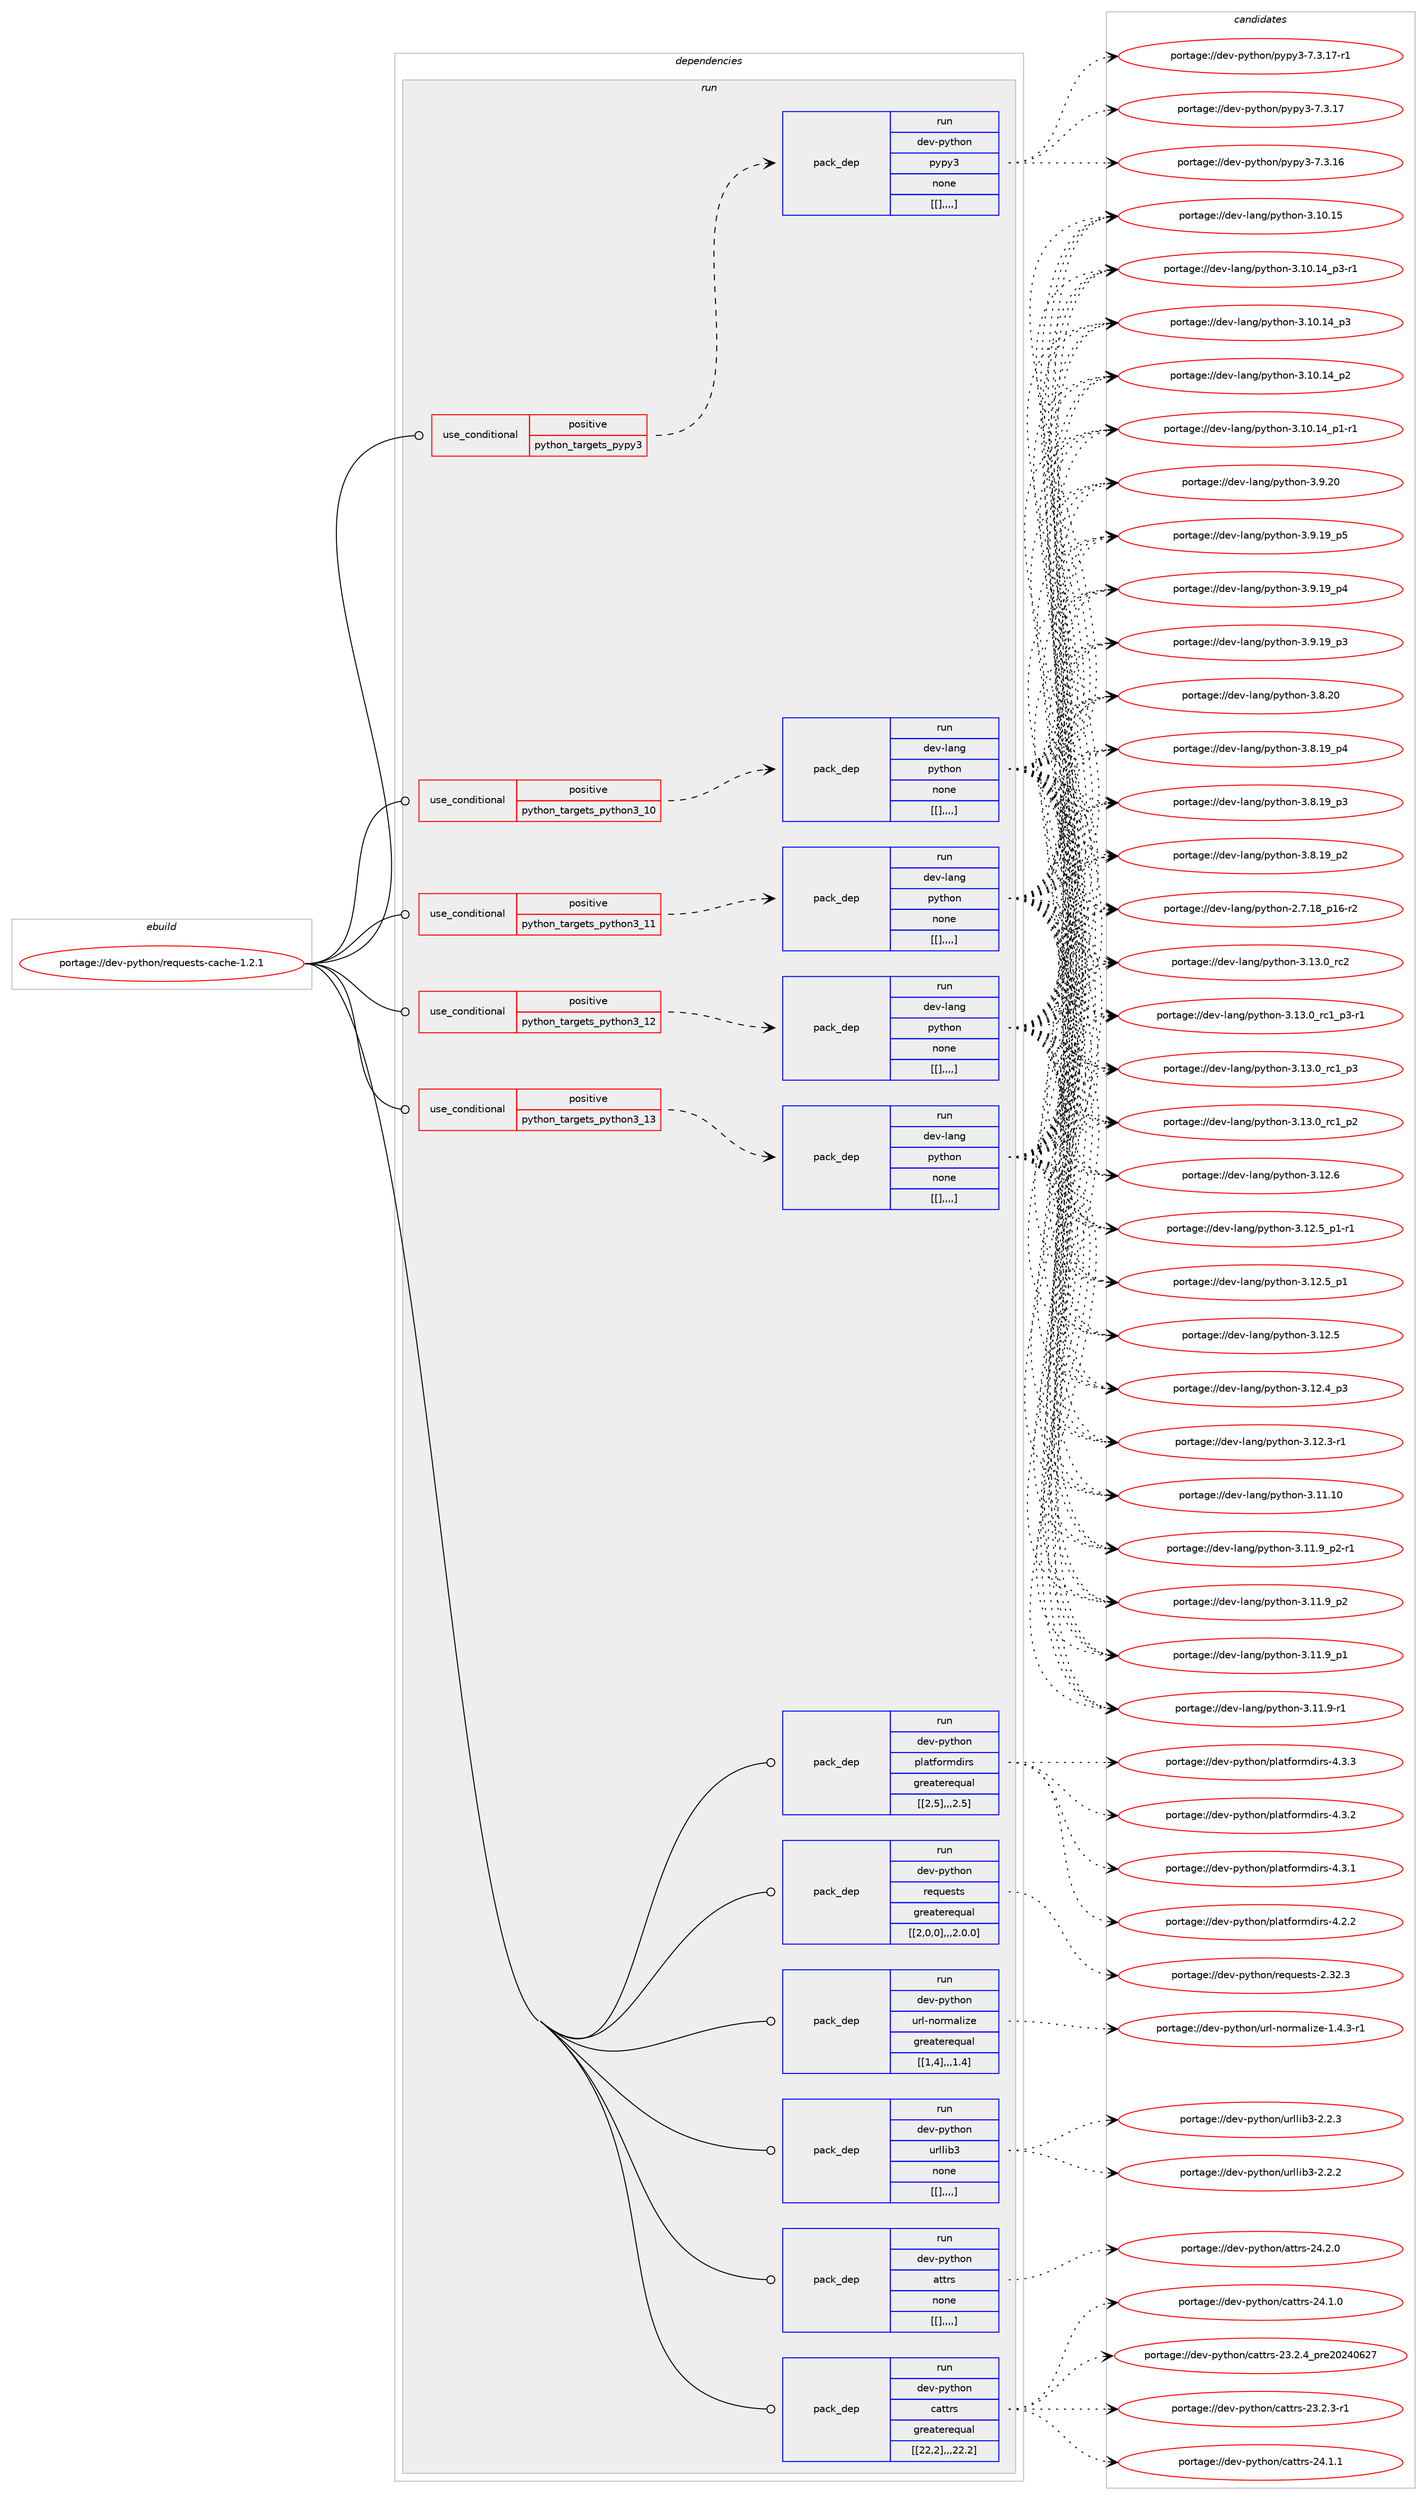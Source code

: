 digraph prolog {

# *************
# Graph options
# *************

newrank=true;
concentrate=true;
compound=true;
graph [rankdir=LR,fontname=Helvetica,fontsize=10,ranksep=1.5];#, ranksep=2.5, nodesep=0.2];
edge  [arrowhead=vee];
node  [fontname=Helvetica,fontsize=10];

# **********
# The ebuild
# **********

subgraph cluster_leftcol {
color=gray;
label=<<i>ebuild</i>>;
id [label="portage://dev-python/requests-cache-1.2.1", color=red, width=4, href="../dev-python/requests-cache-1.2.1.svg"];
}

# ****************
# The dependencies
# ****************

subgraph cluster_midcol {
color=gray;
label=<<i>dependencies</i>>;
subgraph cluster_compile {
fillcolor="#eeeeee";
style=filled;
label=<<i>compile</i>>;
}
subgraph cluster_compileandrun {
fillcolor="#eeeeee";
style=filled;
label=<<i>compile and run</i>>;
}
subgraph cluster_run {
fillcolor="#eeeeee";
style=filled;
label=<<i>run</i>>;
subgraph cond39995 {
dependency163984 [label=<<TABLE BORDER="0" CELLBORDER="1" CELLSPACING="0" CELLPADDING="4"><TR><TD ROWSPAN="3" CELLPADDING="10">use_conditional</TD></TR><TR><TD>positive</TD></TR><TR><TD>python_targets_pypy3</TD></TR></TABLE>>, shape=none, color=red];
subgraph pack122728 {
dependency163985 [label=<<TABLE BORDER="0" CELLBORDER="1" CELLSPACING="0" CELLPADDING="4" WIDTH="220"><TR><TD ROWSPAN="6" CELLPADDING="30">pack_dep</TD></TR><TR><TD WIDTH="110">run</TD></TR><TR><TD>dev-python</TD></TR><TR><TD>pypy3</TD></TR><TR><TD>none</TD></TR><TR><TD>[[],,,,]</TD></TR></TABLE>>, shape=none, color=blue];
}
dependency163984:e -> dependency163985:w [weight=20,style="dashed",arrowhead="vee"];
}
id:e -> dependency163984:w [weight=20,style="solid",arrowhead="odot"];
subgraph cond39996 {
dependency163986 [label=<<TABLE BORDER="0" CELLBORDER="1" CELLSPACING="0" CELLPADDING="4"><TR><TD ROWSPAN="3" CELLPADDING="10">use_conditional</TD></TR><TR><TD>positive</TD></TR><TR><TD>python_targets_python3_10</TD></TR></TABLE>>, shape=none, color=red];
subgraph pack122729 {
dependency163987 [label=<<TABLE BORDER="0" CELLBORDER="1" CELLSPACING="0" CELLPADDING="4" WIDTH="220"><TR><TD ROWSPAN="6" CELLPADDING="30">pack_dep</TD></TR><TR><TD WIDTH="110">run</TD></TR><TR><TD>dev-lang</TD></TR><TR><TD>python</TD></TR><TR><TD>none</TD></TR><TR><TD>[[],,,,]</TD></TR></TABLE>>, shape=none, color=blue];
}
dependency163986:e -> dependency163987:w [weight=20,style="dashed",arrowhead="vee"];
}
id:e -> dependency163986:w [weight=20,style="solid",arrowhead="odot"];
subgraph cond39997 {
dependency163988 [label=<<TABLE BORDER="0" CELLBORDER="1" CELLSPACING="0" CELLPADDING="4"><TR><TD ROWSPAN="3" CELLPADDING="10">use_conditional</TD></TR><TR><TD>positive</TD></TR><TR><TD>python_targets_python3_11</TD></TR></TABLE>>, shape=none, color=red];
subgraph pack122730 {
dependency163989 [label=<<TABLE BORDER="0" CELLBORDER="1" CELLSPACING="0" CELLPADDING="4" WIDTH="220"><TR><TD ROWSPAN="6" CELLPADDING="30">pack_dep</TD></TR><TR><TD WIDTH="110">run</TD></TR><TR><TD>dev-lang</TD></TR><TR><TD>python</TD></TR><TR><TD>none</TD></TR><TR><TD>[[],,,,]</TD></TR></TABLE>>, shape=none, color=blue];
}
dependency163988:e -> dependency163989:w [weight=20,style="dashed",arrowhead="vee"];
}
id:e -> dependency163988:w [weight=20,style="solid",arrowhead="odot"];
subgraph cond39998 {
dependency163990 [label=<<TABLE BORDER="0" CELLBORDER="1" CELLSPACING="0" CELLPADDING="4"><TR><TD ROWSPAN="3" CELLPADDING="10">use_conditional</TD></TR><TR><TD>positive</TD></TR><TR><TD>python_targets_python3_12</TD></TR></TABLE>>, shape=none, color=red];
subgraph pack122731 {
dependency163991 [label=<<TABLE BORDER="0" CELLBORDER="1" CELLSPACING="0" CELLPADDING="4" WIDTH="220"><TR><TD ROWSPAN="6" CELLPADDING="30">pack_dep</TD></TR><TR><TD WIDTH="110">run</TD></TR><TR><TD>dev-lang</TD></TR><TR><TD>python</TD></TR><TR><TD>none</TD></TR><TR><TD>[[],,,,]</TD></TR></TABLE>>, shape=none, color=blue];
}
dependency163990:e -> dependency163991:w [weight=20,style="dashed",arrowhead="vee"];
}
id:e -> dependency163990:w [weight=20,style="solid",arrowhead="odot"];
subgraph cond39999 {
dependency163992 [label=<<TABLE BORDER="0" CELLBORDER="1" CELLSPACING="0" CELLPADDING="4"><TR><TD ROWSPAN="3" CELLPADDING="10">use_conditional</TD></TR><TR><TD>positive</TD></TR><TR><TD>python_targets_python3_13</TD></TR></TABLE>>, shape=none, color=red];
subgraph pack122732 {
dependency163993 [label=<<TABLE BORDER="0" CELLBORDER="1" CELLSPACING="0" CELLPADDING="4" WIDTH="220"><TR><TD ROWSPAN="6" CELLPADDING="30">pack_dep</TD></TR><TR><TD WIDTH="110">run</TD></TR><TR><TD>dev-lang</TD></TR><TR><TD>python</TD></TR><TR><TD>none</TD></TR><TR><TD>[[],,,,]</TD></TR></TABLE>>, shape=none, color=blue];
}
dependency163992:e -> dependency163993:w [weight=20,style="dashed",arrowhead="vee"];
}
id:e -> dependency163992:w [weight=20,style="solid",arrowhead="odot"];
subgraph pack122733 {
dependency163994 [label=<<TABLE BORDER="0" CELLBORDER="1" CELLSPACING="0" CELLPADDING="4" WIDTH="220"><TR><TD ROWSPAN="6" CELLPADDING="30">pack_dep</TD></TR><TR><TD WIDTH="110">run</TD></TR><TR><TD>dev-python</TD></TR><TR><TD>attrs</TD></TR><TR><TD>none</TD></TR><TR><TD>[[],,,,]</TD></TR></TABLE>>, shape=none, color=blue];
}
id:e -> dependency163994:w [weight=20,style="solid",arrowhead="odot"];
subgraph pack122734 {
dependency163995 [label=<<TABLE BORDER="0" CELLBORDER="1" CELLSPACING="0" CELLPADDING="4" WIDTH="220"><TR><TD ROWSPAN="6" CELLPADDING="30">pack_dep</TD></TR><TR><TD WIDTH="110">run</TD></TR><TR><TD>dev-python</TD></TR><TR><TD>cattrs</TD></TR><TR><TD>greaterequal</TD></TR><TR><TD>[[22,2],,,22.2]</TD></TR></TABLE>>, shape=none, color=blue];
}
id:e -> dependency163995:w [weight=20,style="solid",arrowhead="odot"];
subgraph pack122735 {
dependency163996 [label=<<TABLE BORDER="0" CELLBORDER="1" CELLSPACING="0" CELLPADDING="4" WIDTH="220"><TR><TD ROWSPAN="6" CELLPADDING="30">pack_dep</TD></TR><TR><TD WIDTH="110">run</TD></TR><TR><TD>dev-python</TD></TR><TR><TD>platformdirs</TD></TR><TR><TD>greaterequal</TD></TR><TR><TD>[[2,5],,,2.5]</TD></TR></TABLE>>, shape=none, color=blue];
}
id:e -> dependency163996:w [weight=20,style="solid",arrowhead="odot"];
subgraph pack122736 {
dependency163997 [label=<<TABLE BORDER="0" CELLBORDER="1" CELLSPACING="0" CELLPADDING="4" WIDTH="220"><TR><TD ROWSPAN="6" CELLPADDING="30">pack_dep</TD></TR><TR><TD WIDTH="110">run</TD></TR><TR><TD>dev-python</TD></TR><TR><TD>requests</TD></TR><TR><TD>greaterequal</TD></TR><TR><TD>[[2,0,0],,,2.0.0]</TD></TR></TABLE>>, shape=none, color=blue];
}
id:e -> dependency163997:w [weight=20,style="solid",arrowhead="odot"];
subgraph pack122737 {
dependency163998 [label=<<TABLE BORDER="0" CELLBORDER="1" CELLSPACING="0" CELLPADDING="4" WIDTH="220"><TR><TD ROWSPAN="6" CELLPADDING="30">pack_dep</TD></TR><TR><TD WIDTH="110">run</TD></TR><TR><TD>dev-python</TD></TR><TR><TD>url-normalize</TD></TR><TR><TD>greaterequal</TD></TR><TR><TD>[[1,4],,,1.4]</TD></TR></TABLE>>, shape=none, color=blue];
}
id:e -> dependency163998:w [weight=20,style="solid",arrowhead="odot"];
subgraph pack122738 {
dependency163999 [label=<<TABLE BORDER="0" CELLBORDER="1" CELLSPACING="0" CELLPADDING="4" WIDTH="220"><TR><TD ROWSPAN="6" CELLPADDING="30">pack_dep</TD></TR><TR><TD WIDTH="110">run</TD></TR><TR><TD>dev-python</TD></TR><TR><TD>urllib3</TD></TR><TR><TD>none</TD></TR><TR><TD>[[],,,,]</TD></TR></TABLE>>, shape=none, color=blue];
}
id:e -> dependency163999:w [weight=20,style="solid",arrowhead="odot"];
}
}

# **************
# The candidates
# **************

subgraph cluster_choices {
rank=same;
color=gray;
label=<<i>candidates</i>>;

subgraph choice122728 {
color=black;
nodesep=1;
choice100101118451121211161041111104711212111212151455546514649554511449 [label="portage://dev-python/pypy3-7.3.17-r1", color=red, width=4,href="../dev-python/pypy3-7.3.17-r1.svg"];
choice10010111845112121116104111110471121211121215145554651464955 [label="portage://dev-python/pypy3-7.3.17", color=red, width=4,href="../dev-python/pypy3-7.3.17.svg"];
choice10010111845112121116104111110471121211121215145554651464954 [label="portage://dev-python/pypy3-7.3.16", color=red, width=4,href="../dev-python/pypy3-7.3.16.svg"];
dependency163985:e -> choice100101118451121211161041111104711212111212151455546514649554511449:w [style=dotted,weight="100"];
dependency163985:e -> choice10010111845112121116104111110471121211121215145554651464955:w [style=dotted,weight="100"];
dependency163985:e -> choice10010111845112121116104111110471121211121215145554651464954:w [style=dotted,weight="100"];
}
subgraph choice122729 {
color=black;
nodesep=1;
choice10010111845108971101034711212111610411111045514649514648951149950 [label="portage://dev-lang/python-3.13.0_rc2", color=red, width=4,href="../dev-lang/python-3.13.0_rc2.svg"];
choice1001011184510897110103471121211161041111104551464951464895114994995112514511449 [label="portage://dev-lang/python-3.13.0_rc1_p3-r1", color=red, width=4,href="../dev-lang/python-3.13.0_rc1_p3-r1.svg"];
choice100101118451089711010347112121116104111110455146495146489511499499511251 [label="portage://dev-lang/python-3.13.0_rc1_p3", color=red, width=4,href="../dev-lang/python-3.13.0_rc1_p3.svg"];
choice100101118451089711010347112121116104111110455146495146489511499499511250 [label="portage://dev-lang/python-3.13.0_rc1_p2", color=red, width=4,href="../dev-lang/python-3.13.0_rc1_p2.svg"];
choice10010111845108971101034711212111610411111045514649504654 [label="portage://dev-lang/python-3.12.6", color=red, width=4,href="../dev-lang/python-3.12.6.svg"];
choice1001011184510897110103471121211161041111104551464950465395112494511449 [label="portage://dev-lang/python-3.12.5_p1-r1", color=red, width=4,href="../dev-lang/python-3.12.5_p1-r1.svg"];
choice100101118451089711010347112121116104111110455146495046539511249 [label="portage://dev-lang/python-3.12.5_p1", color=red, width=4,href="../dev-lang/python-3.12.5_p1.svg"];
choice10010111845108971101034711212111610411111045514649504653 [label="portage://dev-lang/python-3.12.5", color=red, width=4,href="../dev-lang/python-3.12.5.svg"];
choice100101118451089711010347112121116104111110455146495046529511251 [label="portage://dev-lang/python-3.12.4_p3", color=red, width=4,href="../dev-lang/python-3.12.4_p3.svg"];
choice100101118451089711010347112121116104111110455146495046514511449 [label="portage://dev-lang/python-3.12.3-r1", color=red, width=4,href="../dev-lang/python-3.12.3-r1.svg"];
choice1001011184510897110103471121211161041111104551464949464948 [label="portage://dev-lang/python-3.11.10", color=red, width=4,href="../dev-lang/python-3.11.10.svg"];
choice1001011184510897110103471121211161041111104551464949465795112504511449 [label="portage://dev-lang/python-3.11.9_p2-r1", color=red, width=4,href="../dev-lang/python-3.11.9_p2-r1.svg"];
choice100101118451089711010347112121116104111110455146494946579511250 [label="portage://dev-lang/python-3.11.9_p2", color=red, width=4,href="../dev-lang/python-3.11.9_p2.svg"];
choice100101118451089711010347112121116104111110455146494946579511249 [label="portage://dev-lang/python-3.11.9_p1", color=red, width=4,href="../dev-lang/python-3.11.9_p1.svg"];
choice100101118451089711010347112121116104111110455146494946574511449 [label="portage://dev-lang/python-3.11.9-r1", color=red, width=4,href="../dev-lang/python-3.11.9-r1.svg"];
choice1001011184510897110103471121211161041111104551464948464953 [label="portage://dev-lang/python-3.10.15", color=red, width=4,href="../dev-lang/python-3.10.15.svg"];
choice100101118451089711010347112121116104111110455146494846495295112514511449 [label="portage://dev-lang/python-3.10.14_p3-r1", color=red, width=4,href="../dev-lang/python-3.10.14_p3-r1.svg"];
choice10010111845108971101034711212111610411111045514649484649529511251 [label="portage://dev-lang/python-3.10.14_p3", color=red, width=4,href="../dev-lang/python-3.10.14_p3.svg"];
choice10010111845108971101034711212111610411111045514649484649529511250 [label="portage://dev-lang/python-3.10.14_p2", color=red, width=4,href="../dev-lang/python-3.10.14_p2.svg"];
choice100101118451089711010347112121116104111110455146494846495295112494511449 [label="portage://dev-lang/python-3.10.14_p1-r1", color=red, width=4,href="../dev-lang/python-3.10.14_p1-r1.svg"];
choice10010111845108971101034711212111610411111045514657465048 [label="portage://dev-lang/python-3.9.20", color=red, width=4,href="../dev-lang/python-3.9.20.svg"];
choice100101118451089711010347112121116104111110455146574649579511253 [label="portage://dev-lang/python-3.9.19_p5", color=red, width=4,href="../dev-lang/python-3.9.19_p5.svg"];
choice100101118451089711010347112121116104111110455146574649579511252 [label="portage://dev-lang/python-3.9.19_p4", color=red, width=4,href="../dev-lang/python-3.9.19_p4.svg"];
choice100101118451089711010347112121116104111110455146574649579511251 [label="portage://dev-lang/python-3.9.19_p3", color=red, width=4,href="../dev-lang/python-3.9.19_p3.svg"];
choice10010111845108971101034711212111610411111045514656465048 [label="portage://dev-lang/python-3.8.20", color=red, width=4,href="../dev-lang/python-3.8.20.svg"];
choice100101118451089711010347112121116104111110455146564649579511252 [label="portage://dev-lang/python-3.8.19_p4", color=red, width=4,href="../dev-lang/python-3.8.19_p4.svg"];
choice100101118451089711010347112121116104111110455146564649579511251 [label="portage://dev-lang/python-3.8.19_p3", color=red, width=4,href="../dev-lang/python-3.8.19_p3.svg"];
choice100101118451089711010347112121116104111110455146564649579511250 [label="portage://dev-lang/python-3.8.19_p2", color=red, width=4,href="../dev-lang/python-3.8.19_p2.svg"];
choice100101118451089711010347112121116104111110455046554649569511249544511450 [label="portage://dev-lang/python-2.7.18_p16-r2", color=red, width=4,href="../dev-lang/python-2.7.18_p16-r2.svg"];
dependency163987:e -> choice10010111845108971101034711212111610411111045514649514648951149950:w [style=dotted,weight="100"];
dependency163987:e -> choice1001011184510897110103471121211161041111104551464951464895114994995112514511449:w [style=dotted,weight="100"];
dependency163987:e -> choice100101118451089711010347112121116104111110455146495146489511499499511251:w [style=dotted,weight="100"];
dependency163987:e -> choice100101118451089711010347112121116104111110455146495146489511499499511250:w [style=dotted,weight="100"];
dependency163987:e -> choice10010111845108971101034711212111610411111045514649504654:w [style=dotted,weight="100"];
dependency163987:e -> choice1001011184510897110103471121211161041111104551464950465395112494511449:w [style=dotted,weight="100"];
dependency163987:e -> choice100101118451089711010347112121116104111110455146495046539511249:w [style=dotted,weight="100"];
dependency163987:e -> choice10010111845108971101034711212111610411111045514649504653:w [style=dotted,weight="100"];
dependency163987:e -> choice100101118451089711010347112121116104111110455146495046529511251:w [style=dotted,weight="100"];
dependency163987:e -> choice100101118451089711010347112121116104111110455146495046514511449:w [style=dotted,weight="100"];
dependency163987:e -> choice1001011184510897110103471121211161041111104551464949464948:w [style=dotted,weight="100"];
dependency163987:e -> choice1001011184510897110103471121211161041111104551464949465795112504511449:w [style=dotted,weight="100"];
dependency163987:e -> choice100101118451089711010347112121116104111110455146494946579511250:w [style=dotted,weight="100"];
dependency163987:e -> choice100101118451089711010347112121116104111110455146494946579511249:w [style=dotted,weight="100"];
dependency163987:e -> choice100101118451089711010347112121116104111110455146494946574511449:w [style=dotted,weight="100"];
dependency163987:e -> choice1001011184510897110103471121211161041111104551464948464953:w [style=dotted,weight="100"];
dependency163987:e -> choice100101118451089711010347112121116104111110455146494846495295112514511449:w [style=dotted,weight="100"];
dependency163987:e -> choice10010111845108971101034711212111610411111045514649484649529511251:w [style=dotted,weight="100"];
dependency163987:e -> choice10010111845108971101034711212111610411111045514649484649529511250:w [style=dotted,weight="100"];
dependency163987:e -> choice100101118451089711010347112121116104111110455146494846495295112494511449:w [style=dotted,weight="100"];
dependency163987:e -> choice10010111845108971101034711212111610411111045514657465048:w [style=dotted,weight="100"];
dependency163987:e -> choice100101118451089711010347112121116104111110455146574649579511253:w [style=dotted,weight="100"];
dependency163987:e -> choice100101118451089711010347112121116104111110455146574649579511252:w [style=dotted,weight="100"];
dependency163987:e -> choice100101118451089711010347112121116104111110455146574649579511251:w [style=dotted,weight="100"];
dependency163987:e -> choice10010111845108971101034711212111610411111045514656465048:w [style=dotted,weight="100"];
dependency163987:e -> choice100101118451089711010347112121116104111110455146564649579511252:w [style=dotted,weight="100"];
dependency163987:e -> choice100101118451089711010347112121116104111110455146564649579511251:w [style=dotted,weight="100"];
dependency163987:e -> choice100101118451089711010347112121116104111110455146564649579511250:w [style=dotted,weight="100"];
dependency163987:e -> choice100101118451089711010347112121116104111110455046554649569511249544511450:w [style=dotted,weight="100"];
}
subgraph choice122730 {
color=black;
nodesep=1;
choice10010111845108971101034711212111610411111045514649514648951149950 [label="portage://dev-lang/python-3.13.0_rc2", color=red, width=4,href="../dev-lang/python-3.13.0_rc2.svg"];
choice1001011184510897110103471121211161041111104551464951464895114994995112514511449 [label="portage://dev-lang/python-3.13.0_rc1_p3-r1", color=red, width=4,href="../dev-lang/python-3.13.0_rc1_p3-r1.svg"];
choice100101118451089711010347112121116104111110455146495146489511499499511251 [label="portage://dev-lang/python-3.13.0_rc1_p3", color=red, width=4,href="../dev-lang/python-3.13.0_rc1_p3.svg"];
choice100101118451089711010347112121116104111110455146495146489511499499511250 [label="portage://dev-lang/python-3.13.0_rc1_p2", color=red, width=4,href="../dev-lang/python-3.13.0_rc1_p2.svg"];
choice10010111845108971101034711212111610411111045514649504654 [label="portage://dev-lang/python-3.12.6", color=red, width=4,href="../dev-lang/python-3.12.6.svg"];
choice1001011184510897110103471121211161041111104551464950465395112494511449 [label="portage://dev-lang/python-3.12.5_p1-r1", color=red, width=4,href="../dev-lang/python-3.12.5_p1-r1.svg"];
choice100101118451089711010347112121116104111110455146495046539511249 [label="portage://dev-lang/python-3.12.5_p1", color=red, width=4,href="../dev-lang/python-3.12.5_p1.svg"];
choice10010111845108971101034711212111610411111045514649504653 [label="portage://dev-lang/python-3.12.5", color=red, width=4,href="../dev-lang/python-3.12.5.svg"];
choice100101118451089711010347112121116104111110455146495046529511251 [label="portage://dev-lang/python-3.12.4_p3", color=red, width=4,href="../dev-lang/python-3.12.4_p3.svg"];
choice100101118451089711010347112121116104111110455146495046514511449 [label="portage://dev-lang/python-3.12.3-r1", color=red, width=4,href="../dev-lang/python-3.12.3-r1.svg"];
choice1001011184510897110103471121211161041111104551464949464948 [label="portage://dev-lang/python-3.11.10", color=red, width=4,href="../dev-lang/python-3.11.10.svg"];
choice1001011184510897110103471121211161041111104551464949465795112504511449 [label="portage://dev-lang/python-3.11.9_p2-r1", color=red, width=4,href="../dev-lang/python-3.11.9_p2-r1.svg"];
choice100101118451089711010347112121116104111110455146494946579511250 [label="portage://dev-lang/python-3.11.9_p2", color=red, width=4,href="../dev-lang/python-3.11.9_p2.svg"];
choice100101118451089711010347112121116104111110455146494946579511249 [label="portage://dev-lang/python-3.11.9_p1", color=red, width=4,href="../dev-lang/python-3.11.9_p1.svg"];
choice100101118451089711010347112121116104111110455146494946574511449 [label="portage://dev-lang/python-3.11.9-r1", color=red, width=4,href="../dev-lang/python-3.11.9-r1.svg"];
choice1001011184510897110103471121211161041111104551464948464953 [label="portage://dev-lang/python-3.10.15", color=red, width=4,href="../dev-lang/python-3.10.15.svg"];
choice100101118451089711010347112121116104111110455146494846495295112514511449 [label="portage://dev-lang/python-3.10.14_p3-r1", color=red, width=4,href="../dev-lang/python-3.10.14_p3-r1.svg"];
choice10010111845108971101034711212111610411111045514649484649529511251 [label="portage://dev-lang/python-3.10.14_p3", color=red, width=4,href="../dev-lang/python-3.10.14_p3.svg"];
choice10010111845108971101034711212111610411111045514649484649529511250 [label="portage://dev-lang/python-3.10.14_p2", color=red, width=4,href="../dev-lang/python-3.10.14_p2.svg"];
choice100101118451089711010347112121116104111110455146494846495295112494511449 [label="portage://dev-lang/python-3.10.14_p1-r1", color=red, width=4,href="../dev-lang/python-3.10.14_p1-r1.svg"];
choice10010111845108971101034711212111610411111045514657465048 [label="portage://dev-lang/python-3.9.20", color=red, width=4,href="../dev-lang/python-3.9.20.svg"];
choice100101118451089711010347112121116104111110455146574649579511253 [label="portage://dev-lang/python-3.9.19_p5", color=red, width=4,href="../dev-lang/python-3.9.19_p5.svg"];
choice100101118451089711010347112121116104111110455146574649579511252 [label="portage://dev-lang/python-3.9.19_p4", color=red, width=4,href="../dev-lang/python-3.9.19_p4.svg"];
choice100101118451089711010347112121116104111110455146574649579511251 [label="portage://dev-lang/python-3.9.19_p3", color=red, width=4,href="../dev-lang/python-3.9.19_p3.svg"];
choice10010111845108971101034711212111610411111045514656465048 [label="portage://dev-lang/python-3.8.20", color=red, width=4,href="../dev-lang/python-3.8.20.svg"];
choice100101118451089711010347112121116104111110455146564649579511252 [label="portage://dev-lang/python-3.8.19_p4", color=red, width=4,href="../dev-lang/python-3.8.19_p4.svg"];
choice100101118451089711010347112121116104111110455146564649579511251 [label="portage://dev-lang/python-3.8.19_p3", color=red, width=4,href="../dev-lang/python-3.8.19_p3.svg"];
choice100101118451089711010347112121116104111110455146564649579511250 [label="portage://dev-lang/python-3.8.19_p2", color=red, width=4,href="../dev-lang/python-3.8.19_p2.svg"];
choice100101118451089711010347112121116104111110455046554649569511249544511450 [label="portage://dev-lang/python-2.7.18_p16-r2", color=red, width=4,href="../dev-lang/python-2.7.18_p16-r2.svg"];
dependency163989:e -> choice10010111845108971101034711212111610411111045514649514648951149950:w [style=dotted,weight="100"];
dependency163989:e -> choice1001011184510897110103471121211161041111104551464951464895114994995112514511449:w [style=dotted,weight="100"];
dependency163989:e -> choice100101118451089711010347112121116104111110455146495146489511499499511251:w [style=dotted,weight="100"];
dependency163989:e -> choice100101118451089711010347112121116104111110455146495146489511499499511250:w [style=dotted,weight="100"];
dependency163989:e -> choice10010111845108971101034711212111610411111045514649504654:w [style=dotted,weight="100"];
dependency163989:e -> choice1001011184510897110103471121211161041111104551464950465395112494511449:w [style=dotted,weight="100"];
dependency163989:e -> choice100101118451089711010347112121116104111110455146495046539511249:w [style=dotted,weight="100"];
dependency163989:e -> choice10010111845108971101034711212111610411111045514649504653:w [style=dotted,weight="100"];
dependency163989:e -> choice100101118451089711010347112121116104111110455146495046529511251:w [style=dotted,weight="100"];
dependency163989:e -> choice100101118451089711010347112121116104111110455146495046514511449:w [style=dotted,weight="100"];
dependency163989:e -> choice1001011184510897110103471121211161041111104551464949464948:w [style=dotted,weight="100"];
dependency163989:e -> choice1001011184510897110103471121211161041111104551464949465795112504511449:w [style=dotted,weight="100"];
dependency163989:e -> choice100101118451089711010347112121116104111110455146494946579511250:w [style=dotted,weight="100"];
dependency163989:e -> choice100101118451089711010347112121116104111110455146494946579511249:w [style=dotted,weight="100"];
dependency163989:e -> choice100101118451089711010347112121116104111110455146494946574511449:w [style=dotted,weight="100"];
dependency163989:e -> choice1001011184510897110103471121211161041111104551464948464953:w [style=dotted,weight="100"];
dependency163989:e -> choice100101118451089711010347112121116104111110455146494846495295112514511449:w [style=dotted,weight="100"];
dependency163989:e -> choice10010111845108971101034711212111610411111045514649484649529511251:w [style=dotted,weight="100"];
dependency163989:e -> choice10010111845108971101034711212111610411111045514649484649529511250:w [style=dotted,weight="100"];
dependency163989:e -> choice100101118451089711010347112121116104111110455146494846495295112494511449:w [style=dotted,weight="100"];
dependency163989:e -> choice10010111845108971101034711212111610411111045514657465048:w [style=dotted,weight="100"];
dependency163989:e -> choice100101118451089711010347112121116104111110455146574649579511253:w [style=dotted,weight="100"];
dependency163989:e -> choice100101118451089711010347112121116104111110455146574649579511252:w [style=dotted,weight="100"];
dependency163989:e -> choice100101118451089711010347112121116104111110455146574649579511251:w [style=dotted,weight="100"];
dependency163989:e -> choice10010111845108971101034711212111610411111045514656465048:w [style=dotted,weight="100"];
dependency163989:e -> choice100101118451089711010347112121116104111110455146564649579511252:w [style=dotted,weight="100"];
dependency163989:e -> choice100101118451089711010347112121116104111110455146564649579511251:w [style=dotted,weight="100"];
dependency163989:e -> choice100101118451089711010347112121116104111110455146564649579511250:w [style=dotted,weight="100"];
dependency163989:e -> choice100101118451089711010347112121116104111110455046554649569511249544511450:w [style=dotted,weight="100"];
}
subgraph choice122731 {
color=black;
nodesep=1;
choice10010111845108971101034711212111610411111045514649514648951149950 [label="portage://dev-lang/python-3.13.0_rc2", color=red, width=4,href="../dev-lang/python-3.13.0_rc2.svg"];
choice1001011184510897110103471121211161041111104551464951464895114994995112514511449 [label="portage://dev-lang/python-3.13.0_rc1_p3-r1", color=red, width=4,href="../dev-lang/python-3.13.0_rc1_p3-r1.svg"];
choice100101118451089711010347112121116104111110455146495146489511499499511251 [label="portage://dev-lang/python-3.13.0_rc1_p3", color=red, width=4,href="../dev-lang/python-3.13.0_rc1_p3.svg"];
choice100101118451089711010347112121116104111110455146495146489511499499511250 [label="portage://dev-lang/python-3.13.0_rc1_p2", color=red, width=4,href="../dev-lang/python-3.13.0_rc1_p2.svg"];
choice10010111845108971101034711212111610411111045514649504654 [label="portage://dev-lang/python-3.12.6", color=red, width=4,href="../dev-lang/python-3.12.6.svg"];
choice1001011184510897110103471121211161041111104551464950465395112494511449 [label="portage://dev-lang/python-3.12.5_p1-r1", color=red, width=4,href="../dev-lang/python-3.12.5_p1-r1.svg"];
choice100101118451089711010347112121116104111110455146495046539511249 [label="portage://dev-lang/python-3.12.5_p1", color=red, width=4,href="../dev-lang/python-3.12.5_p1.svg"];
choice10010111845108971101034711212111610411111045514649504653 [label="portage://dev-lang/python-3.12.5", color=red, width=4,href="../dev-lang/python-3.12.5.svg"];
choice100101118451089711010347112121116104111110455146495046529511251 [label="portage://dev-lang/python-3.12.4_p3", color=red, width=4,href="../dev-lang/python-3.12.4_p3.svg"];
choice100101118451089711010347112121116104111110455146495046514511449 [label="portage://dev-lang/python-3.12.3-r1", color=red, width=4,href="../dev-lang/python-3.12.3-r1.svg"];
choice1001011184510897110103471121211161041111104551464949464948 [label="portage://dev-lang/python-3.11.10", color=red, width=4,href="../dev-lang/python-3.11.10.svg"];
choice1001011184510897110103471121211161041111104551464949465795112504511449 [label="portage://dev-lang/python-3.11.9_p2-r1", color=red, width=4,href="../dev-lang/python-3.11.9_p2-r1.svg"];
choice100101118451089711010347112121116104111110455146494946579511250 [label="portage://dev-lang/python-3.11.9_p2", color=red, width=4,href="../dev-lang/python-3.11.9_p2.svg"];
choice100101118451089711010347112121116104111110455146494946579511249 [label="portage://dev-lang/python-3.11.9_p1", color=red, width=4,href="../dev-lang/python-3.11.9_p1.svg"];
choice100101118451089711010347112121116104111110455146494946574511449 [label="portage://dev-lang/python-3.11.9-r1", color=red, width=4,href="../dev-lang/python-3.11.9-r1.svg"];
choice1001011184510897110103471121211161041111104551464948464953 [label="portage://dev-lang/python-3.10.15", color=red, width=4,href="../dev-lang/python-3.10.15.svg"];
choice100101118451089711010347112121116104111110455146494846495295112514511449 [label="portage://dev-lang/python-3.10.14_p3-r1", color=red, width=4,href="../dev-lang/python-3.10.14_p3-r1.svg"];
choice10010111845108971101034711212111610411111045514649484649529511251 [label="portage://dev-lang/python-3.10.14_p3", color=red, width=4,href="../dev-lang/python-3.10.14_p3.svg"];
choice10010111845108971101034711212111610411111045514649484649529511250 [label="portage://dev-lang/python-3.10.14_p2", color=red, width=4,href="../dev-lang/python-3.10.14_p2.svg"];
choice100101118451089711010347112121116104111110455146494846495295112494511449 [label="portage://dev-lang/python-3.10.14_p1-r1", color=red, width=4,href="../dev-lang/python-3.10.14_p1-r1.svg"];
choice10010111845108971101034711212111610411111045514657465048 [label="portage://dev-lang/python-3.9.20", color=red, width=4,href="../dev-lang/python-3.9.20.svg"];
choice100101118451089711010347112121116104111110455146574649579511253 [label="portage://dev-lang/python-3.9.19_p5", color=red, width=4,href="../dev-lang/python-3.9.19_p5.svg"];
choice100101118451089711010347112121116104111110455146574649579511252 [label="portage://dev-lang/python-3.9.19_p4", color=red, width=4,href="../dev-lang/python-3.9.19_p4.svg"];
choice100101118451089711010347112121116104111110455146574649579511251 [label="portage://dev-lang/python-3.9.19_p3", color=red, width=4,href="../dev-lang/python-3.9.19_p3.svg"];
choice10010111845108971101034711212111610411111045514656465048 [label="portage://dev-lang/python-3.8.20", color=red, width=4,href="../dev-lang/python-3.8.20.svg"];
choice100101118451089711010347112121116104111110455146564649579511252 [label="portage://dev-lang/python-3.8.19_p4", color=red, width=4,href="../dev-lang/python-3.8.19_p4.svg"];
choice100101118451089711010347112121116104111110455146564649579511251 [label="portage://dev-lang/python-3.8.19_p3", color=red, width=4,href="../dev-lang/python-3.8.19_p3.svg"];
choice100101118451089711010347112121116104111110455146564649579511250 [label="portage://dev-lang/python-3.8.19_p2", color=red, width=4,href="../dev-lang/python-3.8.19_p2.svg"];
choice100101118451089711010347112121116104111110455046554649569511249544511450 [label="portage://dev-lang/python-2.7.18_p16-r2", color=red, width=4,href="../dev-lang/python-2.7.18_p16-r2.svg"];
dependency163991:e -> choice10010111845108971101034711212111610411111045514649514648951149950:w [style=dotted,weight="100"];
dependency163991:e -> choice1001011184510897110103471121211161041111104551464951464895114994995112514511449:w [style=dotted,weight="100"];
dependency163991:e -> choice100101118451089711010347112121116104111110455146495146489511499499511251:w [style=dotted,weight="100"];
dependency163991:e -> choice100101118451089711010347112121116104111110455146495146489511499499511250:w [style=dotted,weight="100"];
dependency163991:e -> choice10010111845108971101034711212111610411111045514649504654:w [style=dotted,weight="100"];
dependency163991:e -> choice1001011184510897110103471121211161041111104551464950465395112494511449:w [style=dotted,weight="100"];
dependency163991:e -> choice100101118451089711010347112121116104111110455146495046539511249:w [style=dotted,weight="100"];
dependency163991:e -> choice10010111845108971101034711212111610411111045514649504653:w [style=dotted,weight="100"];
dependency163991:e -> choice100101118451089711010347112121116104111110455146495046529511251:w [style=dotted,weight="100"];
dependency163991:e -> choice100101118451089711010347112121116104111110455146495046514511449:w [style=dotted,weight="100"];
dependency163991:e -> choice1001011184510897110103471121211161041111104551464949464948:w [style=dotted,weight="100"];
dependency163991:e -> choice1001011184510897110103471121211161041111104551464949465795112504511449:w [style=dotted,weight="100"];
dependency163991:e -> choice100101118451089711010347112121116104111110455146494946579511250:w [style=dotted,weight="100"];
dependency163991:e -> choice100101118451089711010347112121116104111110455146494946579511249:w [style=dotted,weight="100"];
dependency163991:e -> choice100101118451089711010347112121116104111110455146494946574511449:w [style=dotted,weight="100"];
dependency163991:e -> choice1001011184510897110103471121211161041111104551464948464953:w [style=dotted,weight="100"];
dependency163991:e -> choice100101118451089711010347112121116104111110455146494846495295112514511449:w [style=dotted,weight="100"];
dependency163991:e -> choice10010111845108971101034711212111610411111045514649484649529511251:w [style=dotted,weight="100"];
dependency163991:e -> choice10010111845108971101034711212111610411111045514649484649529511250:w [style=dotted,weight="100"];
dependency163991:e -> choice100101118451089711010347112121116104111110455146494846495295112494511449:w [style=dotted,weight="100"];
dependency163991:e -> choice10010111845108971101034711212111610411111045514657465048:w [style=dotted,weight="100"];
dependency163991:e -> choice100101118451089711010347112121116104111110455146574649579511253:w [style=dotted,weight="100"];
dependency163991:e -> choice100101118451089711010347112121116104111110455146574649579511252:w [style=dotted,weight="100"];
dependency163991:e -> choice100101118451089711010347112121116104111110455146574649579511251:w [style=dotted,weight="100"];
dependency163991:e -> choice10010111845108971101034711212111610411111045514656465048:w [style=dotted,weight="100"];
dependency163991:e -> choice100101118451089711010347112121116104111110455146564649579511252:w [style=dotted,weight="100"];
dependency163991:e -> choice100101118451089711010347112121116104111110455146564649579511251:w [style=dotted,weight="100"];
dependency163991:e -> choice100101118451089711010347112121116104111110455146564649579511250:w [style=dotted,weight="100"];
dependency163991:e -> choice100101118451089711010347112121116104111110455046554649569511249544511450:w [style=dotted,weight="100"];
}
subgraph choice122732 {
color=black;
nodesep=1;
choice10010111845108971101034711212111610411111045514649514648951149950 [label="portage://dev-lang/python-3.13.0_rc2", color=red, width=4,href="../dev-lang/python-3.13.0_rc2.svg"];
choice1001011184510897110103471121211161041111104551464951464895114994995112514511449 [label="portage://dev-lang/python-3.13.0_rc1_p3-r1", color=red, width=4,href="../dev-lang/python-3.13.0_rc1_p3-r1.svg"];
choice100101118451089711010347112121116104111110455146495146489511499499511251 [label="portage://dev-lang/python-3.13.0_rc1_p3", color=red, width=4,href="../dev-lang/python-3.13.0_rc1_p3.svg"];
choice100101118451089711010347112121116104111110455146495146489511499499511250 [label="portage://dev-lang/python-3.13.0_rc1_p2", color=red, width=4,href="../dev-lang/python-3.13.0_rc1_p2.svg"];
choice10010111845108971101034711212111610411111045514649504654 [label="portage://dev-lang/python-3.12.6", color=red, width=4,href="../dev-lang/python-3.12.6.svg"];
choice1001011184510897110103471121211161041111104551464950465395112494511449 [label="portage://dev-lang/python-3.12.5_p1-r1", color=red, width=4,href="../dev-lang/python-3.12.5_p1-r1.svg"];
choice100101118451089711010347112121116104111110455146495046539511249 [label="portage://dev-lang/python-3.12.5_p1", color=red, width=4,href="../dev-lang/python-3.12.5_p1.svg"];
choice10010111845108971101034711212111610411111045514649504653 [label="portage://dev-lang/python-3.12.5", color=red, width=4,href="../dev-lang/python-3.12.5.svg"];
choice100101118451089711010347112121116104111110455146495046529511251 [label="portage://dev-lang/python-3.12.4_p3", color=red, width=4,href="../dev-lang/python-3.12.4_p3.svg"];
choice100101118451089711010347112121116104111110455146495046514511449 [label="portage://dev-lang/python-3.12.3-r1", color=red, width=4,href="../dev-lang/python-3.12.3-r1.svg"];
choice1001011184510897110103471121211161041111104551464949464948 [label="portage://dev-lang/python-3.11.10", color=red, width=4,href="../dev-lang/python-3.11.10.svg"];
choice1001011184510897110103471121211161041111104551464949465795112504511449 [label="portage://dev-lang/python-3.11.9_p2-r1", color=red, width=4,href="../dev-lang/python-3.11.9_p2-r1.svg"];
choice100101118451089711010347112121116104111110455146494946579511250 [label="portage://dev-lang/python-3.11.9_p2", color=red, width=4,href="../dev-lang/python-3.11.9_p2.svg"];
choice100101118451089711010347112121116104111110455146494946579511249 [label="portage://dev-lang/python-3.11.9_p1", color=red, width=4,href="../dev-lang/python-3.11.9_p1.svg"];
choice100101118451089711010347112121116104111110455146494946574511449 [label="portage://dev-lang/python-3.11.9-r1", color=red, width=4,href="../dev-lang/python-3.11.9-r1.svg"];
choice1001011184510897110103471121211161041111104551464948464953 [label="portage://dev-lang/python-3.10.15", color=red, width=4,href="../dev-lang/python-3.10.15.svg"];
choice100101118451089711010347112121116104111110455146494846495295112514511449 [label="portage://dev-lang/python-3.10.14_p3-r1", color=red, width=4,href="../dev-lang/python-3.10.14_p3-r1.svg"];
choice10010111845108971101034711212111610411111045514649484649529511251 [label="portage://dev-lang/python-3.10.14_p3", color=red, width=4,href="../dev-lang/python-3.10.14_p3.svg"];
choice10010111845108971101034711212111610411111045514649484649529511250 [label="portage://dev-lang/python-3.10.14_p2", color=red, width=4,href="../dev-lang/python-3.10.14_p2.svg"];
choice100101118451089711010347112121116104111110455146494846495295112494511449 [label="portage://dev-lang/python-3.10.14_p1-r1", color=red, width=4,href="../dev-lang/python-3.10.14_p1-r1.svg"];
choice10010111845108971101034711212111610411111045514657465048 [label="portage://dev-lang/python-3.9.20", color=red, width=4,href="../dev-lang/python-3.9.20.svg"];
choice100101118451089711010347112121116104111110455146574649579511253 [label="portage://dev-lang/python-3.9.19_p5", color=red, width=4,href="../dev-lang/python-3.9.19_p5.svg"];
choice100101118451089711010347112121116104111110455146574649579511252 [label="portage://dev-lang/python-3.9.19_p4", color=red, width=4,href="../dev-lang/python-3.9.19_p4.svg"];
choice100101118451089711010347112121116104111110455146574649579511251 [label="portage://dev-lang/python-3.9.19_p3", color=red, width=4,href="../dev-lang/python-3.9.19_p3.svg"];
choice10010111845108971101034711212111610411111045514656465048 [label="portage://dev-lang/python-3.8.20", color=red, width=4,href="../dev-lang/python-3.8.20.svg"];
choice100101118451089711010347112121116104111110455146564649579511252 [label="portage://dev-lang/python-3.8.19_p4", color=red, width=4,href="../dev-lang/python-3.8.19_p4.svg"];
choice100101118451089711010347112121116104111110455146564649579511251 [label="portage://dev-lang/python-3.8.19_p3", color=red, width=4,href="../dev-lang/python-3.8.19_p3.svg"];
choice100101118451089711010347112121116104111110455146564649579511250 [label="portage://dev-lang/python-3.8.19_p2", color=red, width=4,href="../dev-lang/python-3.8.19_p2.svg"];
choice100101118451089711010347112121116104111110455046554649569511249544511450 [label="portage://dev-lang/python-2.7.18_p16-r2", color=red, width=4,href="../dev-lang/python-2.7.18_p16-r2.svg"];
dependency163993:e -> choice10010111845108971101034711212111610411111045514649514648951149950:w [style=dotted,weight="100"];
dependency163993:e -> choice1001011184510897110103471121211161041111104551464951464895114994995112514511449:w [style=dotted,weight="100"];
dependency163993:e -> choice100101118451089711010347112121116104111110455146495146489511499499511251:w [style=dotted,weight="100"];
dependency163993:e -> choice100101118451089711010347112121116104111110455146495146489511499499511250:w [style=dotted,weight="100"];
dependency163993:e -> choice10010111845108971101034711212111610411111045514649504654:w [style=dotted,weight="100"];
dependency163993:e -> choice1001011184510897110103471121211161041111104551464950465395112494511449:w [style=dotted,weight="100"];
dependency163993:e -> choice100101118451089711010347112121116104111110455146495046539511249:w [style=dotted,weight="100"];
dependency163993:e -> choice10010111845108971101034711212111610411111045514649504653:w [style=dotted,weight="100"];
dependency163993:e -> choice100101118451089711010347112121116104111110455146495046529511251:w [style=dotted,weight="100"];
dependency163993:e -> choice100101118451089711010347112121116104111110455146495046514511449:w [style=dotted,weight="100"];
dependency163993:e -> choice1001011184510897110103471121211161041111104551464949464948:w [style=dotted,weight="100"];
dependency163993:e -> choice1001011184510897110103471121211161041111104551464949465795112504511449:w [style=dotted,weight="100"];
dependency163993:e -> choice100101118451089711010347112121116104111110455146494946579511250:w [style=dotted,weight="100"];
dependency163993:e -> choice100101118451089711010347112121116104111110455146494946579511249:w [style=dotted,weight="100"];
dependency163993:e -> choice100101118451089711010347112121116104111110455146494946574511449:w [style=dotted,weight="100"];
dependency163993:e -> choice1001011184510897110103471121211161041111104551464948464953:w [style=dotted,weight="100"];
dependency163993:e -> choice100101118451089711010347112121116104111110455146494846495295112514511449:w [style=dotted,weight="100"];
dependency163993:e -> choice10010111845108971101034711212111610411111045514649484649529511251:w [style=dotted,weight="100"];
dependency163993:e -> choice10010111845108971101034711212111610411111045514649484649529511250:w [style=dotted,weight="100"];
dependency163993:e -> choice100101118451089711010347112121116104111110455146494846495295112494511449:w [style=dotted,weight="100"];
dependency163993:e -> choice10010111845108971101034711212111610411111045514657465048:w [style=dotted,weight="100"];
dependency163993:e -> choice100101118451089711010347112121116104111110455146574649579511253:w [style=dotted,weight="100"];
dependency163993:e -> choice100101118451089711010347112121116104111110455146574649579511252:w [style=dotted,weight="100"];
dependency163993:e -> choice100101118451089711010347112121116104111110455146574649579511251:w [style=dotted,weight="100"];
dependency163993:e -> choice10010111845108971101034711212111610411111045514656465048:w [style=dotted,weight="100"];
dependency163993:e -> choice100101118451089711010347112121116104111110455146564649579511252:w [style=dotted,weight="100"];
dependency163993:e -> choice100101118451089711010347112121116104111110455146564649579511251:w [style=dotted,weight="100"];
dependency163993:e -> choice100101118451089711010347112121116104111110455146564649579511250:w [style=dotted,weight="100"];
dependency163993:e -> choice100101118451089711010347112121116104111110455046554649569511249544511450:w [style=dotted,weight="100"];
}
subgraph choice122733 {
color=black;
nodesep=1;
choice10010111845112121116104111110479711611611411545505246504648 [label="portage://dev-python/attrs-24.2.0", color=red, width=4,href="../dev-python/attrs-24.2.0.svg"];
dependency163994:e -> choice10010111845112121116104111110479711611611411545505246504648:w [style=dotted,weight="100"];
}
subgraph choice122734 {
color=black;
nodesep=1;
choice1001011184511212111610411111047999711611611411545505246494649 [label="portage://dev-python/cattrs-24.1.1", color=red, width=4,href="../dev-python/cattrs-24.1.1.svg"];
choice1001011184511212111610411111047999711611611411545505246494648 [label="portage://dev-python/cattrs-24.1.0", color=red, width=4,href="../dev-python/cattrs-24.1.0.svg"];
choice1001011184511212111610411111047999711611611411545505146504652951121141015048505248545055 [label="portage://dev-python/cattrs-23.2.4_pre20240627", color=red, width=4,href="../dev-python/cattrs-23.2.4_pre20240627.svg"];
choice10010111845112121116104111110479997116116114115455051465046514511449 [label="portage://dev-python/cattrs-23.2.3-r1", color=red, width=4,href="../dev-python/cattrs-23.2.3-r1.svg"];
dependency163995:e -> choice1001011184511212111610411111047999711611611411545505246494649:w [style=dotted,weight="100"];
dependency163995:e -> choice1001011184511212111610411111047999711611611411545505246494648:w [style=dotted,weight="100"];
dependency163995:e -> choice1001011184511212111610411111047999711611611411545505146504652951121141015048505248545055:w [style=dotted,weight="100"];
dependency163995:e -> choice10010111845112121116104111110479997116116114115455051465046514511449:w [style=dotted,weight="100"];
}
subgraph choice122735 {
color=black;
nodesep=1;
choice100101118451121211161041111104711210897116102111114109100105114115455246514651 [label="portage://dev-python/platformdirs-4.3.3", color=red, width=4,href="../dev-python/platformdirs-4.3.3.svg"];
choice100101118451121211161041111104711210897116102111114109100105114115455246514650 [label="portage://dev-python/platformdirs-4.3.2", color=red, width=4,href="../dev-python/platformdirs-4.3.2.svg"];
choice100101118451121211161041111104711210897116102111114109100105114115455246514649 [label="portage://dev-python/platformdirs-4.3.1", color=red, width=4,href="../dev-python/platformdirs-4.3.1.svg"];
choice100101118451121211161041111104711210897116102111114109100105114115455246504650 [label="portage://dev-python/platformdirs-4.2.2", color=red, width=4,href="../dev-python/platformdirs-4.2.2.svg"];
dependency163996:e -> choice100101118451121211161041111104711210897116102111114109100105114115455246514651:w [style=dotted,weight="100"];
dependency163996:e -> choice100101118451121211161041111104711210897116102111114109100105114115455246514650:w [style=dotted,weight="100"];
dependency163996:e -> choice100101118451121211161041111104711210897116102111114109100105114115455246514649:w [style=dotted,weight="100"];
dependency163996:e -> choice100101118451121211161041111104711210897116102111114109100105114115455246504650:w [style=dotted,weight="100"];
}
subgraph choice122736 {
color=black;
nodesep=1;
choice100101118451121211161041111104711410111311710111511611545504651504651 [label="portage://dev-python/requests-2.32.3", color=red, width=4,href="../dev-python/requests-2.32.3.svg"];
dependency163997:e -> choice100101118451121211161041111104711410111311710111511611545504651504651:w [style=dotted,weight="100"];
}
subgraph choice122737 {
color=black;
nodesep=1;
choice100101118451121211161041111104711711410845110111114109971081051221014549465246514511449 [label="portage://dev-python/url-normalize-1.4.3-r1", color=red, width=4,href="../dev-python/url-normalize-1.4.3-r1.svg"];
dependency163998:e -> choice100101118451121211161041111104711711410845110111114109971081051221014549465246514511449:w [style=dotted,weight="100"];
}
subgraph choice122738 {
color=black;
nodesep=1;
choice10010111845112121116104111110471171141081081059851455046504651 [label="portage://dev-python/urllib3-2.2.3", color=red, width=4,href="../dev-python/urllib3-2.2.3.svg"];
choice10010111845112121116104111110471171141081081059851455046504650 [label="portage://dev-python/urllib3-2.2.2", color=red, width=4,href="../dev-python/urllib3-2.2.2.svg"];
dependency163999:e -> choice10010111845112121116104111110471171141081081059851455046504651:w [style=dotted,weight="100"];
dependency163999:e -> choice10010111845112121116104111110471171141081081059851455046504650:w [style=dotted,weight="100"];
}
}

}

